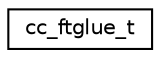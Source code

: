 digraph "Graphical Class Hierarchy"
{
 // LATEX_PDF_SIZE
  edge [fontname="Helvetica",fontsize="10",labelfontname="Helvetica",labelfontsize="10"];
  node [fontname="Helvetica",fontsize="10",shape=record];
  rankdir="LR";
  Node0 [label="cc_ftglue_t",height=0.2,width=0.4,color="black", fillcolor="white", style="filled",URL="$structcc__ftglue__t.html",tooltip=" "];
}
